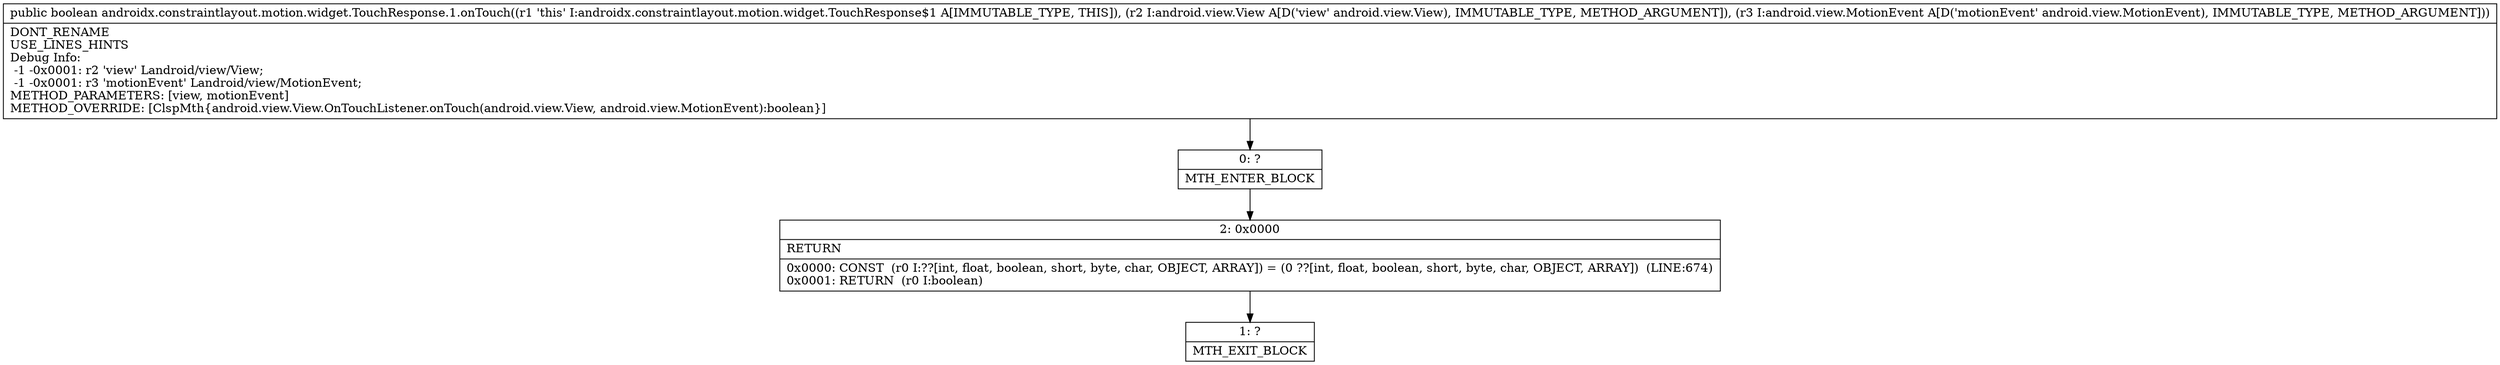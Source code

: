 digraph "CFG forandroidx.constraintlayout.motion.widget.TouchResponse.1.onTouch(Landroid\/view\/View;Landroid\/view\/MotionEvent;)Z" {
Node_0 [shape=record,label="{0\:\ ?|MTH_ENTER_BLOCK\l}"];
Node_2 [shape=record,label="{2\:\ 0x0000|RETURN\l|0x0000: CONST  (r0 I:??[int, float, boolean, short, byte, char, OBJECT, ARRAY]) = (0 ??[int, float, boolean, short, byte, char, OBJECT, ARRAY])  (LINE:674)\l0x0001: RETURN  (r0 I:boolean) \l}"];
Node_1 [shape=record,label="{1\:\ ?|MTH_EXIT_BLOCK\l}"];
MethodNode[shape=record,label="{public boolean androidx.constraintlayout.motion.widget.TouchResponse.1.onTouch((r1 'this' I:androidx.constraintlayout.motion.widget.TouchResponse$1 A[IMMUTABLE_TYPE, THIS]), (r2 I:android.view.View A[D('view' android.view.View), IMMUTABLE_TYPE, METHOD_ARGUMENT]), (r3 I:android.view.MotionEvent A[D('motionEvent' android.view.MotionEvent), IMMUTABLE_TYPE, METHOD_ARGUMENT]))  | DONT_RENAME\lUSE_LINES_HINTS\lDebug Info:\l  \-1 \-0x0001: r2 'view' Landroid\/view\/View;\l  \-1 \-0x0001: r3 'motionEvent' Landroid\/view\/MotionEvent;\lMETHOD_PARAMETERS: [view, motionEvent]\lMETHOD_OVERRIDE: [ClspMth\{android.view.View.OnTouchListener.onTouch(android.view.View, android.view.MotionEvent):boolean\}]\l}"];
MethodNode -> Node_0;Node_0 -> Node_2;
Node_2 -> Node_1;
}

